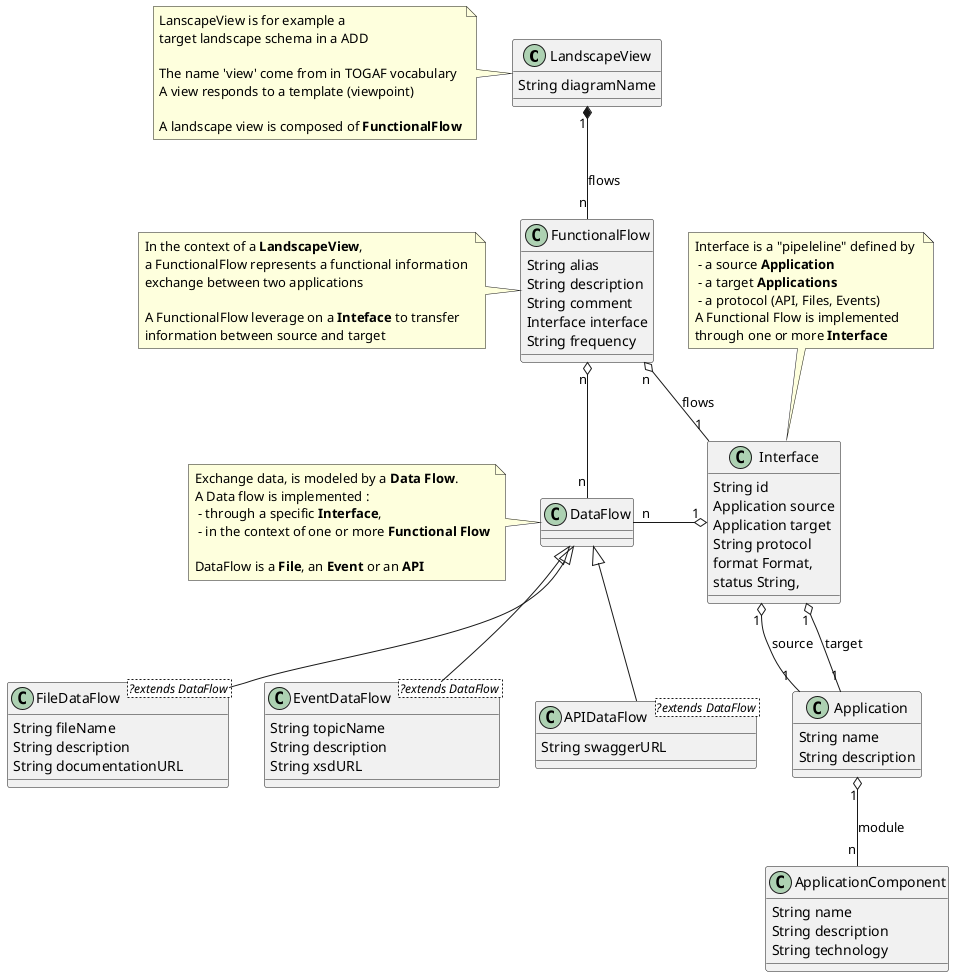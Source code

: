 @startuml
LandscapeView "1" *-down- "n" FunctionalFlow : flows
FunctionalFlow "n" o-down- "1" Interface : flows
'FunctionalFlow "1" o-- "n" DataFlow
DataFlow "n" -right-o "1" Interface
DataFlow "n" -up-o "n" FunctionalFlow




Interface "1" o-- "1" Application : source
Interface "1" o-- "1" Application : target
Application "1" o-- "n" ApplicationComponent : module
DataFlow <|-- FileDataFlow
DataFlow <|-- EventDataFlow
DataFlow <|-- APIDataFlow

'DataFlow "1" o-left- "1" ApplicationComponent : source
'DataFlow "1" o-left- "1" ApplicationComponent : target



Class LandscapeView {
   String diagramName 
}
note left of LandscapeView
  LanscapeView is for example a 
  target landscape schema in a ADD
  
  The name 'view' come from in TOGAF vocabulary
  A view responds to a template (viewpoint)

  A landscape view is composed of <b>FunctionalFlow</b>
end note 

Class FunctionalFlow {
    String alias
    String description
    String comment
	Interface interface
	String frequency
}
note left of FunctionalFlow
  In the context of a <b>LandscapeView</b>,
  a FunctionalFlow represents a functional information 
  exchange between two applications
  
  A FunctionalFlow leverage on a <b>Inteface</b> to transfer
  information between source and target
end note 

Class Interface {
    String id
    Application source
    Application target
	String protocol
    format Format,
    status String,
}
note top of Interface
   Interface is a "pipeleline" defined by 
    - a source <b>Application</b>
    - a target <b>Applications</b>
    - a protocol (API, Files, Events)
   A Functional Flow is implemented 
   through one or more <b>Interface</b>
end note


Class Application {
String name
String description
}

Class ApplicationComponent {
String name
String description
String technology
}


Class DataFlow {
}
note left of DataFlow
  Exchange data, is modeled by a <b>Data Flow</b>.
  A Data flow is implemented :
   - through a specific <b>Interface</b>, 
   - in the context of one or more <b>Functional Flow</b>
  
  DataFlow is a <b>File</b>, an <b>Event</b> or an <b>API</b>
end note 


Class FileDataFlow <?extends DataFlow > {
   String fileName
   String description
   String documentationURL
}

Class EventDataFlow <?extends DataFlow > {
   String topicName
   String description
   String xsdURL
}

Class APIDataFlow <?extends DataFlow > {
   String swaggerURL
}
@enduml